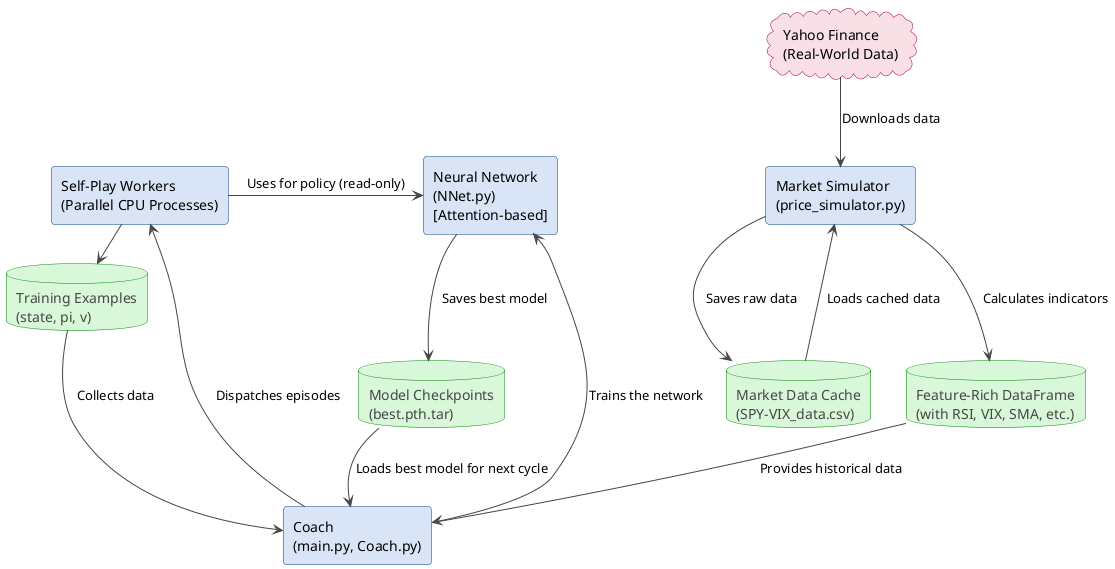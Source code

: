@startuml
!theme vibrant
skinparam cloud {
    bordercolor #A80036
    backgroundcolor #F8E0E6
}
skinparam database {
    bordercolor #008200
    backgroundcolor #D9F7D9
}
skinparam agent {
    bordercolor #004080
    backgroundcolor #D9E5F7
}

cloud "Yahoo Finance\n(Real-World Data)" as YF
database "Market Data Cache\n(SPY-VIX_data.csv)" as Cache
agent "Market Simulator\n(price_simulator.py)" as Sim
database "Feature-Rich DataFrame\n(with RSI, VIX, SMA, etc.)" as Features
agent "Coach\n(main.py, Coach.py)" as Coach
agent "Self-Play Workers\n(Parallel CPU Processes)" as Workers
database "Training Examples\n(state, pi, v)" as Examples
agent "Neural Network\n(NNet.py)\n[Attention-based]" as NNet
database "Model Checkpoints\n(best.pth.tar)" as Checkpoint

YF --> Sim : Downloads data
Sim --> Cache : Saves raw data
Cache --> Sim : Loads cached data
Sim --> Features : Calculates indicators
Features --> Coach : Provides historical data
Coach --> Workers : Dispatches episodes
Workers -> NNet : Uses for policy (read-only)
Workers -> Examples : Generates training data
Examples --> Coach : Collects data
Coach -> NNet : Trains the network
NNet --> Checkpoint : Saves best model
Checkpoint --> Coach : Loads best model for next cycle

@enduml
